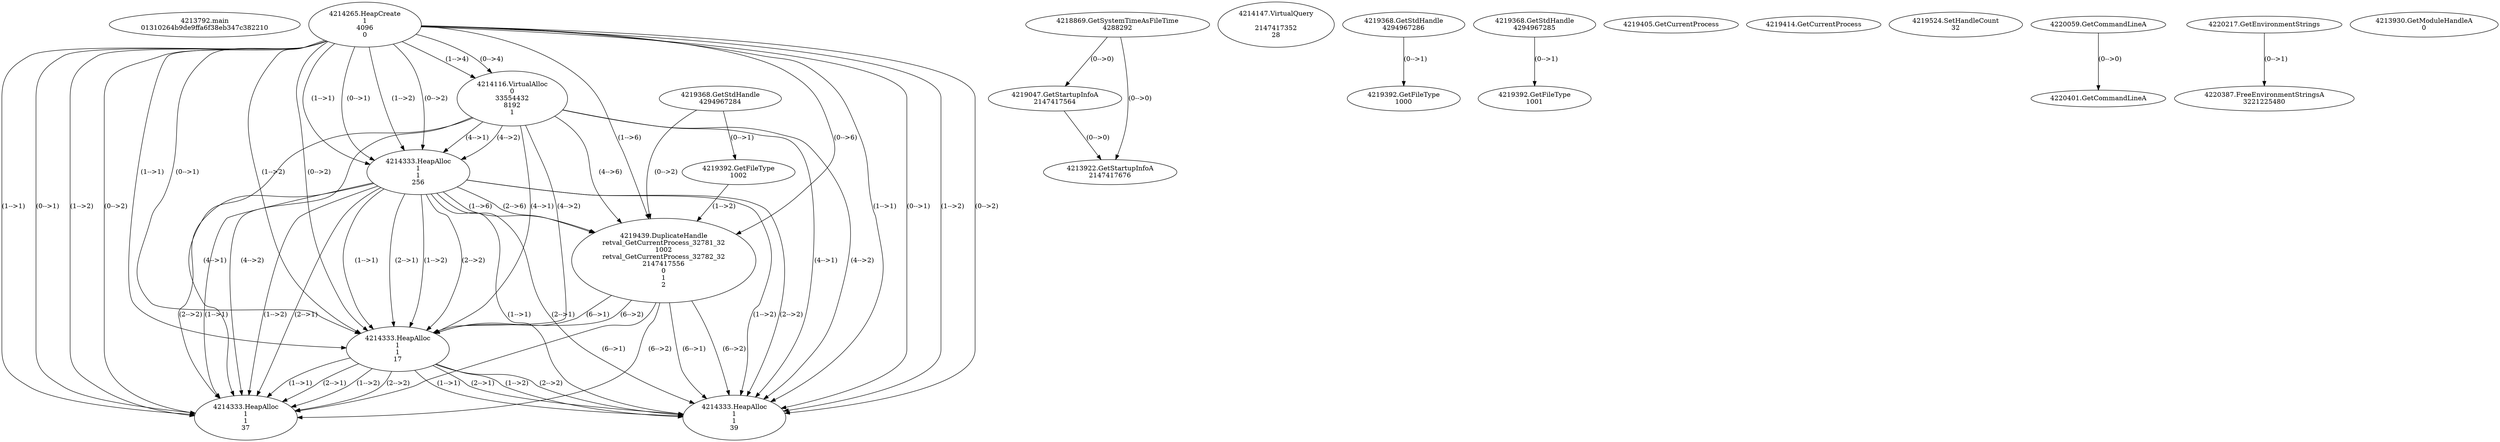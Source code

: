 // Global SCDG with merge call
digraph {
	0 [label="4213792.main
01310264b9de9ffa6f38eb347c382210"]
	1 [label="4214265.HeapCreate
1
4096
0"]
	2 [label="4218869.GetSystemTimeAsFileTime
4288292"]
	3 [label="4214116.VirtualAlloc
0
33554432
8192
1"]
	1 -> 3 [label="(1-->4)"]
	1 -> 3 [label="(0-->4)"]
	4 [label="4214147.VirtualQuery

2147417352
28"]
	5 [label="4214333.HeapAlloc
1
1
256"]
	1 -> 5 [label="(1-->1)"]
	1 -> 5 [label="(0-->1)"]
	3 -> 5 [label="(4-->1)"]
	1 -> 5 [label="(1-->2)"]
	1 -> 5 [label="(0-->2)"]
	3 -> 5 [label="(4-->2)"]
	6 [label="4219047.GetStartupInfoA
2147417564"]
	2 -> 6 [label="(0-->0)"]
	7 [label="4219368.GetStdHandle
4294967286"]
	8 [label="4219392.GetFileType
1000"]
	7 -> 8 [label="(0-->1)"]
	9 [label="4219368.GetStdHandle
4294967285"]
	10 [label="4219392.GetFileType
1001"]
	9 -> 10 [label="(0-->1)"]
	11 [label="4219368.GetStdHandle
4294967284"]
	12 [label="4219392.GetFileType
1002"]
	11 -> 12 [label="(0-->1)"]
	13 [label="4219405.GetCurrentProcess
"]
	14 [label="4219414.GetCurrentProcess
"]
	15 [label="4219439.DuplicateHandle
retval_GetCurrentProcess_32781_32
1002
retval_GetCurrentProcess_32782_32
2147417556
0
1
2"]
	11 -> 15 [label="(0-->2)"]
	12 -> 15 [label="(1-->2)"]
	1 -> 15 [label="(1-->6)"]
	1 -> 15 [label="(0-->6)"]
	3 -> 15 [label="(4-->6)"]
	5 -> 15 [label="(1-->6)"]
	5 -> 15 [label="(2-->6)"]
	16 [label="4219524.SetHandleCount
32"]
	17 [label="4220059.GetCommandLineA
"]
	18 [label="4214333.HeapAlloc
1
1
17"]
	1 -> 18 [label="(1-->1)"]
	1 -> 18 [label="(0-->1)"]
	3 -> 18 [label="(4-->1)"]
	5 -> 18 [label="(1-->1)"]
	5 -> 18 [label="(2-->1)"]
	15 -> 18 [label="(6-->1)"]
	1 -> 18 [label="(1-->2)"]
	1 -> 18 [label="(0-->2)"]
	3 -> 18 [label="(4-->2)"]
	5 -> 18 [label="(1-->2)"]
	5 -> 18 [label="(2-->2)"]
	15 -> 18 [label="(6-->2)"]
	19 [label="4220217.GetEnvironmentStrings
"]
	20 [label="4214333.HeapAlloc
1
1
37"]
	1 -> 20 [label="(1-->1)"]
	1 -> 20 [label="(0-->1)"]
	3 -> 20 [label="(4-->1)"]
	5 -> 20 [label="(1-->1)"]
	5 -> 20 [label="(2-->1)"]
	15 -> 20 [label="(6-->1)"]
	18 -> 20 [label="(1-->1)"]
	18 -> 20 [label="(2-->1)"]
	1 -> 20 [label="(1-->2)"]
	1 -> 20 [label="(0-->2)"]
	3 -> 20 [label="(4-->2)"]
	5 -> 20 [label="(1-->2)"]
	5 -> 20 [label="(2-->2)"]
	15 -> 20 [label="(6-->2)"]
	18 -> 20 [label="(1-->2)"]
	18 -> 20 [label="(2-->2)"]
	21 [label="4220387.FreeEnvironmentStringsA
3221225480"]
	19 -> 21 [label="(0-->1)"]
	22 [label="4213922.GetStartupInfoA
2147417676"]
	2 -> 22 [label="(0-->0)"]
	6 -> 22 [label="(0-->0)"]
	23 [label="4213930.GetModuleHandleA
0"]
	24 [label="4220401.GetCommandLineA
"]
	17 -> 24 [label="(0-->0)"]
	25 [label="4214333.HeapAlloc
1
1
39"]
	1 -> 25 [label="(1-->1)"]
	1 -> 25 [label="(0-->1)"]
	3 -> 25 [label="(4-->1)"]
	5 -> 25 [label="(1-->1)"]
	5 -> 25 [label="(2-->1)"]
	15 -> 25 [label="(6-->1)"]
	18 -> 25 [label="(1-->1)"]
	18 -> 25 [label="(2-->1)"]
	1 -> 25 [label="(1-->2)"]
	1 -> 25 [label="(0-->2)"]
	3 -> 25 [label="(4-->2)"]
	5 -> 25 [label="(1-->2)"]
	5 -> 25 [label="(2-->2)"]
	15 -> 25 [label="(6-->2)"]
	18 -> 25 [label="(1-->2)"]
	18 -> 25 [label="(2-->2)"]
}
